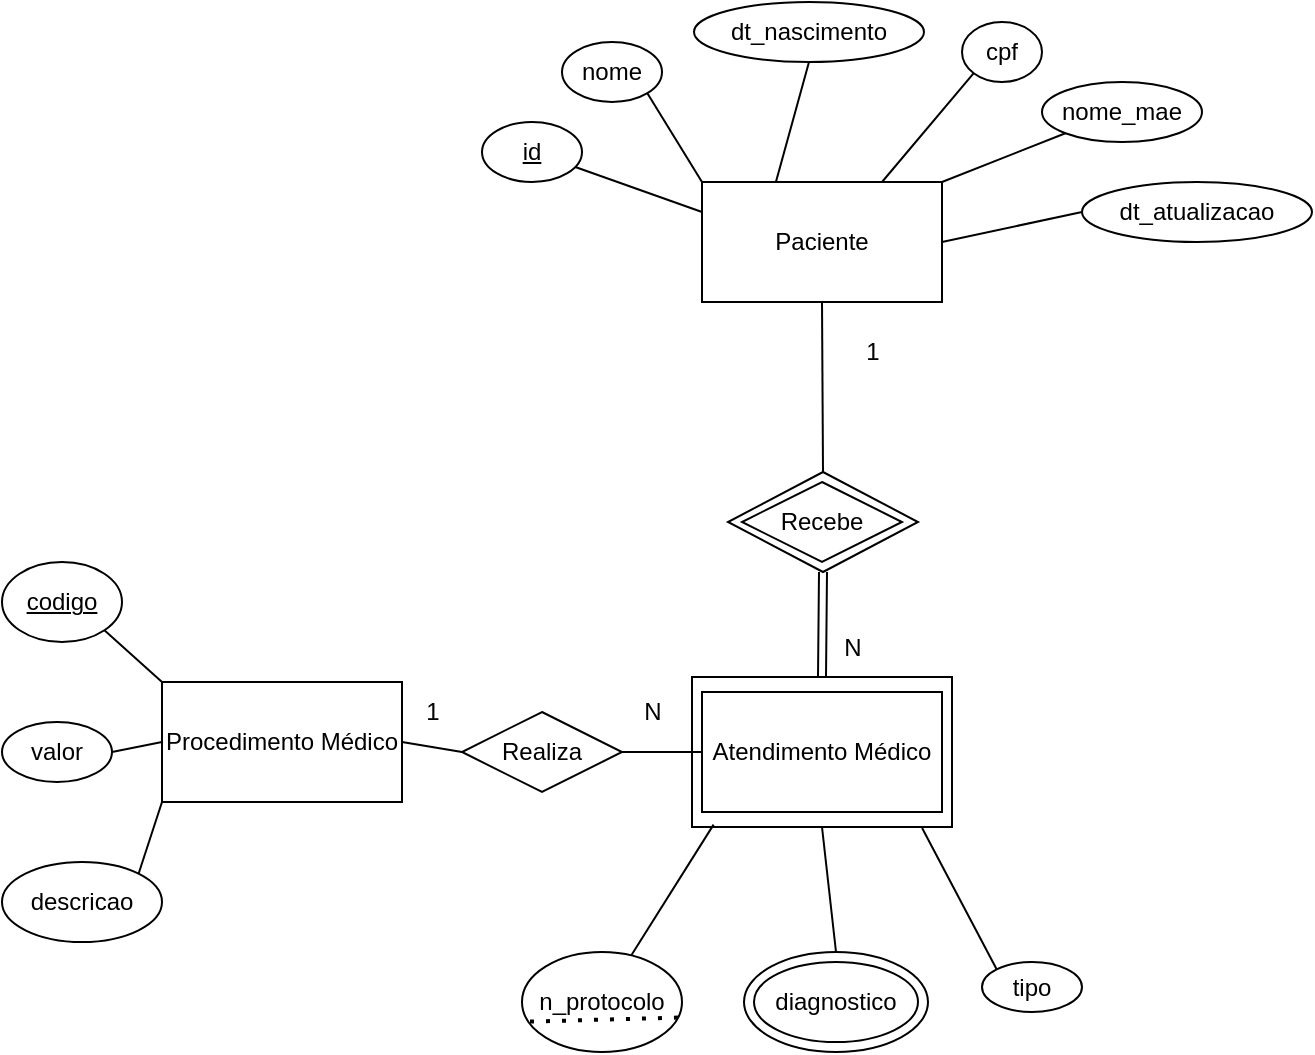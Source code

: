 <mxfile version="21.6.6" type="github">
  <diagram name="Página-1" id="7GLiXIW4Ltg8AP4gAgrD">
    <mxGraphModel dx="1195" dy="632" grid="1" gridSize="10" guides="1" tooltips="1" connect="1" arrows="1" fold="1" page="1" pageScale="1" pageWidth="827" pageHeight="1169" math="0" shadow="0">
      <root>
        <mxCell id="0" />
        <mxCell id="1" parent="0" />
        <mxCell id="m86xBmsgHBHrFJQc2TL2-10" value="" style="ellipse;whiteSpace=wrap;html=1;" vertex="1" parent="1">
          <mxGeometry x="381" y="495" width="92" height="50" as="geometry" />
        </mxCell>
        <mxCell id="m86xBmsgHBHrFJQc2TL2-5" value="" style="rhombus;whiteSpace=wrap;html=1;" vertex="1" parent="1">
          <mxGeometry x="373" y="255" width="95" height="50" as="geometry" />
        </mxCell>
        <mxCell id="m86xBmsgHBHrFJQc2TL2-3" value="" style="rounded=0;whiteSpace=wrap;html=1;" vertex="1" parent="1">
          <mxGeometry x="355" y="357.5" width="130" height="75" as="geometry" />
        </mxCell>
        <mxCell id="72b45UVYJSwFHWQsGIXk-2" value="Paciente" style="rounded=0;whiteSpace=wrap;html=1;" parent="1" vertex="1">
          <mxGeometry x="360" y="110" width="120" height="60" as="geometry" />
        </mxCell>
        <mxCell id="72b45UVYJSwFHWQsGIXk-3" value="&lt;u&gt;id&lt;/u&gt;" style="ellipse;whiteSpace=wrap;html=1;" parent="1" vertex="1">
          <mxGeometry x="250" y="80" width="50" height="30" as="geometry" />
        </mxCell>
        <mxCell id="72b45UVYJSwFHWQsGIXk-4" value="nome" style="ellipse;whiteSpace=wrap;html=1;" parent="1" vertex="1">
          <mxGeometry x="290" y="40" width="50" height="30" as="geometry" />
        </mxCell>
        <mxCell id="72b45UVYJSwFHWQsGIXk-5" value="dt_nascimento" style="ellipse;whiteSpace=wrap;html=1;" parent="1" vertex="1">
          <mxGeometry x="356" y="20" width="115" height="30" as="geometry" />
        </mxCell>
        <mxCell id="72b45UVYJSwFHWQsGIXk-7" value="cpf" style="ellipse;whiteSpace=wrap;html=1;" parent="1" vertex="1">
          <mxGeometry x="490" y="30" width="40" height="30" as="geometry" />
        </mxCell>
        <mxCell id="72b45UVYJSwFHWQsGIXk-8" value="nome_mae" style="ellipse;whiteSpace=wrap;html=1;" parent="1" vertex="1">
          <mxGeometry x="530" y="60" width="80" height="30" as="geometry" />
        </mxCell>
        <mxCell id="72b45UVYJSwFHWQsGIXk-10" value="dt_atualizacao" style="ellipse;whiteSpace=wrap;html=1;" parent="1" vertex="1">
          <mxGeometry x="550" y="110" width="115" height="30" as="geometry" />
        </mxCell>
        <mxCell id="72b45UVYJSwFHWQsGIXk-11" value="" style="endArrow=none;html=1;rounded=0;entryX=0;entryY=0.25;entryDx=0;entryDy=0;" parent="1" source="72b45UVYJSwFHWQsGIXk-3" target="72b45UVYJSwFHWQsGIXk-2" edge="1">
          <mxGeometry width="50" height="50" relative="1" as="geometry">
            <mxPoint x="390" y="420" as="sourcePoint" />
            <mxPoint x="440" y="370" as="targetPoint" />
          </mxGeometry>
        </mxCell>
        <mxCell id="72b45UVYJSwFHWQsGIXk-12" value="" style="endArrow=none;html=1;rounded=0;entryX=0;entryY=0;entryDx=0;entryDy=0;exitX=1;exitY=1;exitDx=0;exitDy=0;" parent="1" source="72b45UVYJSwFHWQsGIXk-4" target="72b45UVYJSwFHWQsGIXk-2" edge="1">
          <mxGeometry width="50" height="50" relative="1" as="geometry">
            <mxPoint x="390" y="420" as="sourcePoint" />
            <mxPoint x="440" y="370" as="targetPoint" />
          </mxGeometry>
        </mxCell>
        <mxCell id="72b45UVYJSwFHWQsGIXk-13" value="" style="endArrow=none;html=1;rounded=0;entryX=0.308;entryY=0;entryDx=0;entryDy=0;entryPerimeter=0;exitX=0.5;exitY=1;exitDx=0;exitDy=0;" parent="1" source="72b45UVYJSwFHWQsGIXk-5" target="72b45UVYJSwFHWQsGIXk-2" edge="1">
          <mxGeometry width="50" height="50" relative="1" as="geometry">
            <mxPoint x="390" y="420" as="sourcePoint" />
            <mxPoint x="440" y="370" as="targetPoint" />
          </mxGeometry>
        </mxCell>
        <mxCell id="72b45UVYJSwFHWQsGIXk-14" value="" style="endArrow=none;html=1;rounded=0;entryX=0.75;entryY=0;entryDx=0;entryDy=0;exitX=0;exitY=1;exitDx=0;exitDy=0;" parent="1" source="72b45UVYJSwFHWQsGIXk-7" target="72b45UVYJSwFHWQsGIXk-2" edge="1">
          <mxGeometry width="50" height="50" relative="1" as="geometry">
            <mxPoint x="390" y="420" as="sourcePoint" />
            <mxPoint x="440" y="370" as="targetPoint" />
          </mxGeometry>
        </mxCell>
        <mxCell id="72b45UVYJSwFHWQsGIXk-15" value="" style="endArrow=none;html=1;rounded=0;entryX=1;entryY=0;entryDx=0;entryDy=0;exitX=0;exitY=1;exitDx=0;exitDy=0;" parent="1" source="72b45UVYJSwFHWQsGIXk-8" target="72b45UVYJSwFHWQsGIXk-2" edge="1">
          <mxGeometry width="50" height="50" relative="1" as="geometry">
            <mxPoint x="390" y="420" as="sourcePoint" />
            <mxPoint x="440" y="370" as="targetPoint" />
          </mxGeometry>
        </mxCell>
        <mxCell id="72b45UVYJSwFHWQsGIXk-16" value="" style="endArrow=none;html=1;rounded=0;entryX=1;entryY=0.5;entryDx=0;entryDy=0;exitX=0;exitY=0.5;exitDx=0;exitDy=0;" parent="1" source="72b45UVYJSwFHWQsGIXk-10" target="72b45UVYJSwFHWQsGIXk-2" edge="1">
          <mxGeometry width="50" height="50" relative="1" as="geometry">
            <mxPoint x="390" y="420" as="sourcePoint" />
            <mxPoint x="440" y="370" as="targetPoint" />
          </mxGeometry>
        </mxCell>
        <mxCell id="72b45UVYJSwFHWQsGIXk-17" value="Procedimento Médico" style="rounded=0;whiteSpace=wrap;html=1;" parent="1" vertex="1">
          <mxGeometry x="90" y="360" width="120" height="60" as="geometry" />
        </mxCell>
        <mxCell id="72b45UVYJSwFHWQsGIXk-18" value="Atendimento Médico" style="rounded=0;whiteSpace=wrap;html=1;" parent="1" vertex="1">
          <mxGeometry x="360" y="365" width="120" height="60" as="geometry" />
        </mxCell>
        <mxCell id="72b45UVYJSwFHWQsGIXk-19" value="&lt;u&gt;codigo&lt;/u&gt;" style="ellipse;whiteSpace=wrap;html=1;" parent="1" vertex="1">
          <mxGeometry x="10" y="300" width="60" height="40" as="geometry" />
        </mxCell>
        <mxCell id="72b45UVYJSwFHWQsGIXk-20" value="descricao" style="ellipse;whiteSpace=wrap;html=1;" parent="1" vertex="1">
          <mxGeometry x="10" y="450" width="80" height="40" as="geometry" />
        </mxCell>
        <mxCell id="72b45UVYJSwFHWQsGIXk-21" value="valor" style="ellipse;whiteSpace=wrap;html=1;" parent="1" vertex="1">
          <mxGeometry x="10" y="380" width="55" height="30" as="geometry" />
        </mxCell>
        <mxCell id="72b45UVYJSwFHWQsGIXk-23" value="" style="endArrow=none;html=1;rounded=0;entryX=0;entryY=0;entryDx=0;entryDy=0;exitX=1;exitY=1;exitDx=0;exitDy=0;" parent="1" source="72b45UVYJSwFHWQsGIXk-19" target="72b45UVYJSwFHWQsGIXk-17" edge="1">
          <mxGeometry width="50" height="50" relative="1" as="geometry">
            <mxPoint x="390" y="420" as="sourcePoint" />
            <mxPoint x="440" y="370" as="targetPoint" />
          </mxGeometry>
        </mxCell>
        <mxCell id="72b45UVYJSwFHWQsGIXk-24" value="" style="endArrow=none;html=1;rounded=0;entryX=0;entryY=0.5;entryDx=0;entryDy=0;exitX=1;exitY=0.5;exitDx=0;exitDy=0;" parent="1" source="72b45UVYJSwFHWQsGIXk-21" target="72b45UVYJSwFHWQsGIXk-17" edge="1">
          <mxGeometry width="50" height="50" relative="1" as="geometry">
            <mxPoint x="390" y="420" as="sourcePoint" />
            <mxPoint x="440" y="370" as="targetPoint" />
          </mxGeometry>
        </mxCell>
        <mxCell id="72b45UVYJSwFHWQsGIXk-25" value="" style="endArrow=none;html=1;rounded=0;entryX=0;entryY=1;entryDx=0;entryDy=0;exitX=1;exitY=0;exitDx=0;exitDy=0;" parent="1" source="72b45UVYJSwFHWQsGIXk-20" target="72b45UVYJSwFHWQsGIXk-17" edge="1">
          <mxGeometry width="50" height="50" relative="1" as="geometry">
            <mxPoint x="390" y="420" as="sourcePoint" />
            <mxPoint x="440" y="370" as="targetPoint" />
          </mxGeometry>
        </mxCell>
        <mxCell id="72b45UVYJSwFHWQsGIXk-26" value="Recebe" style="rhombus;whiteSpace=wrap;html=1;" parent="1" vertex="1">
          <mxGeometry x="380" y="260" width="80" height="40" as="geometry" />
        </mxCell>
        <mxCell id="72b45UVYJSwFHWQsGIXk-27" value="" style="endArrow=none;html=1;rounded=0;exitX=0.5;exitY=1;exitDx=0;exitDy=0;entryX=0.5;entryY=0;entryDx=0;entryDy=0;" parent="1" source="72b45UVYJSwFHWQsGIXk-2" target="m86xBmsgHBHrFJQc2TL2-5" edge="1">
          <mxGeometry width="50" height="50" relative="1" as="geometry">
            <mxPoint x="390" y="420" as="sourcePoint" />
            <mxPoint x="420" y="250" as="targetPoint" />
          </mxGeometry>
        </mxCell>
        <mxCell id="72b45UVYJSwFHWQsGIXk-28" value="" style="endArrow=none;html=1;rounded=0;exitX=0.5;exitY=0;exitDx=0;exitDy=0;shape=link;entryX=0.5;entryY=1;entryDx=0;entryDy=0;" parent="1" source="m86xBmsgHBHrFJQc2TL2-3" target="m86xBmsgHBHrFJQc2TL2-5" edge="1">
          <mxGeometry width="50" height="50" relative="1" as="geometry">
            <mxPoint x="390" y="420" as="sourcePoint" />
            <mxPoint x="420" y="310" as="targetPoint" />
          </mxGeometry>
        </mxCell>
        <mxCell id="72b45UVYJSwFHWQsGIXk-31" value="Realiza" style="rhombus;whiteSpace=wrap;html=1;" parent="1" vertex="1">
          <mxGeometry x="240" y="375" width="80" height="40" as="geometry" />
        </mxCell>
        <mxCell id="72b45UVYJSwFHWQsGIXk-32" value="" style="endArrow=none;html=1;rounded=0;exitX=1;exitY=0.5;exitDx=0;exitDy=0;entryX=0;entryY=0.5;entryDx=0;entryDy=0;" parent="1" source="72b45UVYJSwFHWQsGIXk-31" target="72b45UVYJSwFHWQsGIXk-18" edge="1">
          <mxGeometry width="50" height="50" relative="1" as="geometry">
            <mxPoint x="390" y="420" as="sourcePoint" />
            <mxPoint x="440" y="370" as="targetPoint" />
          </mxGeometry>
        </mxCell>
        <mxCell id="72b45UVYJSwFHWQsGIXk-33" value="" style="endArrow=none;html=1;rounded=0;entryX=0;entryY=0.5;entryDx=0;entryDy=0;" parent="1" target="72b45UVYJSwFHWQsGIXk-31" edge="1">
          <mxGeometry width="50" height="50" relative="1" as="geometry">
            <mxPoint x="210" y="390" as="sourcePoint" />
            <mxPoint x="240" y="390" as="targetPoint" />
          </mxGeometry>
        </mxCell>
        <mxCell id="m86xBmsgHBHrFJQc2TL2-1" value="N" style="text;html=1;align=center;verticalAlign=middle;resizable=0;points=[];autosize=1;strokeColor=none;fillColor=none;" vertex="1" parent="1">
          <mxGeometry x="420" y="327.5" width="30" height="30" as="geometry" />
        </mxCell>
        <mxCell id="m86xBmsgHBHrFJQc2TL2-2" value="1" style="text;html=1;align=center;verticalAlign=middle;resizable=0;points=[];autosize=1;strokeColor=none;fillColor=none;" vertex="1" parent="1">
          <mxGeometry x="430" y="180" width="30" height="30" as="geometry" />
        </mxCell>
        <mxCell id="m86xBmsgHBHrFJQc2TL2-7" value="1" style="text;html=1;align=center;verticalAlign=middle;resizable=0;points=[];autosize=1;strokeColor=none;fillColor=none;" vertex="1" parent="1">
          <mxGeometry x="210" y="360" width="30" height="30" as="geometry" />
        </mxCell>
        <mxCell id="m86xBmsgHBHrFJQc2TL2-8" value="N" style="text;html=1;align=center;verticalAlign=middle;resizable=0;points=[];autosize=1;strokeColor=none;fillColor=none;" vertex="1" parent="1">
          <mxGeometry x="320" y="360" width="30" height="30" as="geometry" />
        </mxCell>
        <mxCell id="m86xBmsgHBHrFJQc2TL2-9" value="diagnostico" style="ellipse;whiteSpace=wrap;html=1;" vertex="1" parent="1">
          <mxGeometry x="386" y="500" width="82" height="40" as="geometry" />
        </mxCell>
        <mxCell id="m86xBmsgHBHrFJQc2TL2-11" value="" style="endArrow=none;html=1;rounded=0;entryX=0.5;entryY=1;entryDx=0;entryDy=0;exitX=0.5;exitY=0;exitDx=0;exitDy=0;" edge="1" parent="1" source="m86xBmsgHBHrFJQc2TL2-10" target="m86xBmsgHBHrFJQc2TL2-3">
          <mxGeometry width="50" height="50" relative="1" as="geometry">
            <mxPoint x="230" y="370" as="sourcePoint" />
            <mxPoint x="280" y="320" as="targetPoint" />
          </mxGeometry>
        </mxCell>
        <mxCell id="m86xBmsgHBHrFJQc2TL2-12" value="n_protocolo" style="ellipse;whiteSpace=wrap;html=1;" vertex="1" parent="1">
          <mxGeometry x="270" y="495" width="80" height="50" as="geometry" />
        </mxCell>
        <mxCell id="m86xBmsgHBHrFJQc2TL2-13" value="tipo" style="ellipse;whiteSpace=wrap;html=1;" vertex="1" parent="1">
          <mxGeometry x="500" y="500" width="50" height="25" as="geometry" />
        </mxCell>
        <mxCell id="m86xBmsgHBHrFJQc2TL2-14" value="" style="endArrow=none;dashed=1;html=1;dashPattern=1 3;strokeWidth=2;rounded=0;entryX=0.975;entryY=0.656;entryDx=0;entryDy=0;entryPerimeter=0;exitX=0.05;exitY=0.696;exitDx=0;exitDy=0;exitPerimeter=0;" edge="1" parent="1" source="m86xBmsgHBHrFJQc2TL2-12" target="m86xBmsgHBHrFJQc2TL2-12">
          <mxGeometry width="50" height="50" relative="1" as="geometry">
            <mxPoint x="230" y="370" as="sourcePoint" />
            <mxPoint x="280" y="310" as="targetPoint" />
            <Array as="points" />
          </mxGeometry>
        </mxCell>
        <mxCell id="m86xBmsgHBHrFJQc2TL2-15" value="" style="endArrow=none;html=1;rounded=0;entryX=0.083;entryY=0.984;entryDx=0;entryDy=0;entryPerimeter=0;" edge="1" parent="1" source="m86xBmsgHBHrFJQc2TL2-12" target="m86xBmsgHBHrFJQc2TL2-3">
          <mxGeometry width="50" height="50" relative="1" as="geometry">
            <mxPoint x="230" y="360" as="sourcePoint" />
            <mxPoint x="280" y="310" as="targetPoint" />
          </mxGeometry>
        </mxCell>
        <mxCell id="m86xBmsgHBHrFJQc2TL2-16" value="" style="endArrow=none;html=1;rounded=0;entryX=0.885;entryY=1.007;entryDx=0;entryDy=0;entryPerimeter=0;exitX=0;exitY=0;exitDx=0;exitDy=0;" edge="1" parent="1" source="m86xBmsgHBHrFJQc2TL2-13" target="m86xBmsgHBHrFJQc2TL2-3">
          <mxGeometry width="50" height="50" relative="1" as="geometry">
            <mxPoint x="230" y="360" as="sourcePoint" />
            <mxPoint x="280" y="310" as="targetPoint" />
          </mxGeometry>
        </mxCell>
      </root>
    </mxGraphModel>
  </diagram>
</mxfile>

